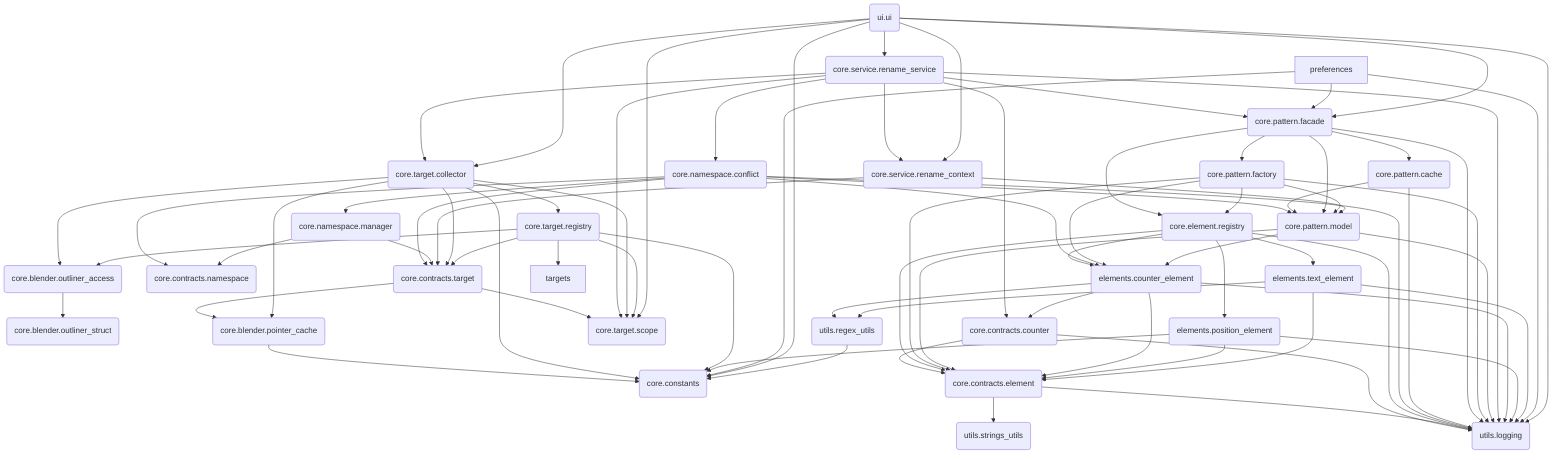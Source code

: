 ---
config:
  theme: default
  flowchart:
    curve: basis
---
flowchart TD
    core_blender_outliner_access(core.blender.outliner_access)
    core_blender_outliner_struct(core.blender.outliner_struct)
    core_blender_pointer_cache(core.blender.pointer_cache)
    core_constants(core.constants)
    core_contracts_counter(core.contracts.counter)
    core_contracts_element(core.contracts.element)
    core_contracts_namespace(core.contracts.namespace)
    core_contracts_target(core.contracts.target)
    core_element_registry(core.element.registry)
    core_namespace_conflict(core.namespace.conflict)
    core_namespace_manager(core.namespace.manager)
    core_pattern_cache(core.pattern.cache)
    core_pattern_facade(core.pattern.facade)
    core_pattern_factory(core.pattern.factory)
    core_pattern_model(core.pattern.model)
    core_service_rename_context(core.service.rename_context)
    core_service_rename_service(core.service.rename_service)
    core_target_collector(core.target.collector)
    core_target_registry(core.target.registry)
    core_target_scope(core.target.scope)
    elements_counter_element(elements.counter_element)
    elements_position_element(elements.position_element)
    elements_text_element(elements.text_element)
    preferences[preferences]
    targets[targets]
    ui_ui(ui.ui)
    utils_logging(utils.logging)
    utils_regex_utils(utils.regex_utils)
    utils_strings_utils(utils.strings_utils)
    core_blender_outliner_access --> core_blender_outliner_struct
    core_blender_pointer_cache --> core_constants
    core_contracts_counter --> core_contracts_element
    core_contracts_counter --> utils_logging
    core_contracts_element --> utils_strings_utils
    core_contracts_element --> utils_logging
    core_contracts_target --> core_target_scope
    core_contracts_target --> core_blender_pointer_cache
    core_element_registry --> core_contracts_element
    core_element_registry --> elements_text_element
    core_element_registry --> elements_position_element
    core_element_registry --> utils_logging
    core_element_registry --> elements_counter_element
    core_namespace_conflict --> core_namespace_manager
    core_namespace_conflict --> core_pattern_model
    core_namespace_conflict --> utils_logging
    core_namespace_conflict --> core_contracts_target
    core_namespace_conflict --> core_contracts_namespace
    core_namespace_conflict --> elements_counter_element
    core_namespace_manager --> core_contracts_target
    core_namespace_manager --> core_contracts_namespace
    core_pattern_cache --> core_pattern_model
    core_pattern_cache --> utils_logging
    core_pattern_facade --> core_pattern_model
    core_pattern_facade --> core_element_registry
    core_pattern_facade --> core_pattern_cache
    core_pattern_facade --> utils_logging
    core_pattern_facade --> core_pattern_factory
    core_pattern_factory --> core_contracts_element
    core_pattern_factory --> core_pattern_model
    core_pattern_factory --> core_element_registry
    core_pattern_factory --> utils_logging
    core_pattern_factory --> elements_counter_element
    core_pattern_model --> core_contracts_element
    core_pattern_model --> utils_logging
    core_pattern_model --> elements_counter_element
    core_service_rename_context --> core_pattern_model
    core_service_rename_context --> core_contracts_target
    core_service_rename_service --> core_target_scope
    core_service_rename_service --> core_pattern_facade
    core_service_rename_service --> core_target_collector
    core_service_rename_service --> utils_logging
    core_service_rename_service --> core_service_rename_context
    core_service_rename_service --> core_namespace_conflict
    core_service_rename_service --> core_contracts_counter
    core_target_collector --> core_target_scope
    core_target_collector --> core_target_registry
    core_target_collector --> core_contracts_target
    core_target_collector --> core_blender_outliner_access
    core_target_collector --> core_constants
    core_target_collector --> core_blender_pointer_cache
    core_target_registry --> core_target_scope
    core_target_registry --> core_contracts_target
    core_target_registry --> core_blender_outliner_access
    core_target_registry --> core_constants
    core_target_registry --> targets
    elements_counter_element --> core_contracts_element
    elements_counter_element --> utils_logging
    elements_counter_element --> utils_regex_utils
    elements_counter_element --> core_contracts_counter
    elements_position_element --> core_contracts_element
    elements_position_element --> core_constants
    elements_position_element --> utils_logging
    elements_text_element --> core_contracts_element
    elements_text_element --> utils_regex_utils
    elements_text_element --> utils_logging
    preferences --> core_pattern_facade
    preferences --> core_constants
    preferences --> utils_logging
    ui_ui --> core_target_scope
    ui_ui --> core_pattern_facade
    ui_ui --> core_target_collector
    ui_ui --> utils_logging
    ui_ui --> core_service_rename_service
    ui_ui --> core_constants
    ui_ui --> core_service_rename_context
    utils_regex_utils --> core_constants